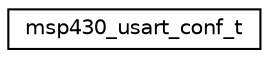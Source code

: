 digraph "Graphical Class Hierarchy"
{
 // LATEX_PDF_SIZE
  edge [fontname="Helvetica",fontsize="10",labelfontname="Helvetica",labelfontsize="10"];
  node [fontname="Helvetica",fontsize="10",shape=record];
  rankdir="LR";
  Node0 [label="msp430_usart_conf_t",height=0.2,width=0.4,color="black", fillcolor="white", style="filled",URL="$structmsp430__usart__conf__t.html",tooltip="MSP430 x1xx USART configuration registers."];
}
